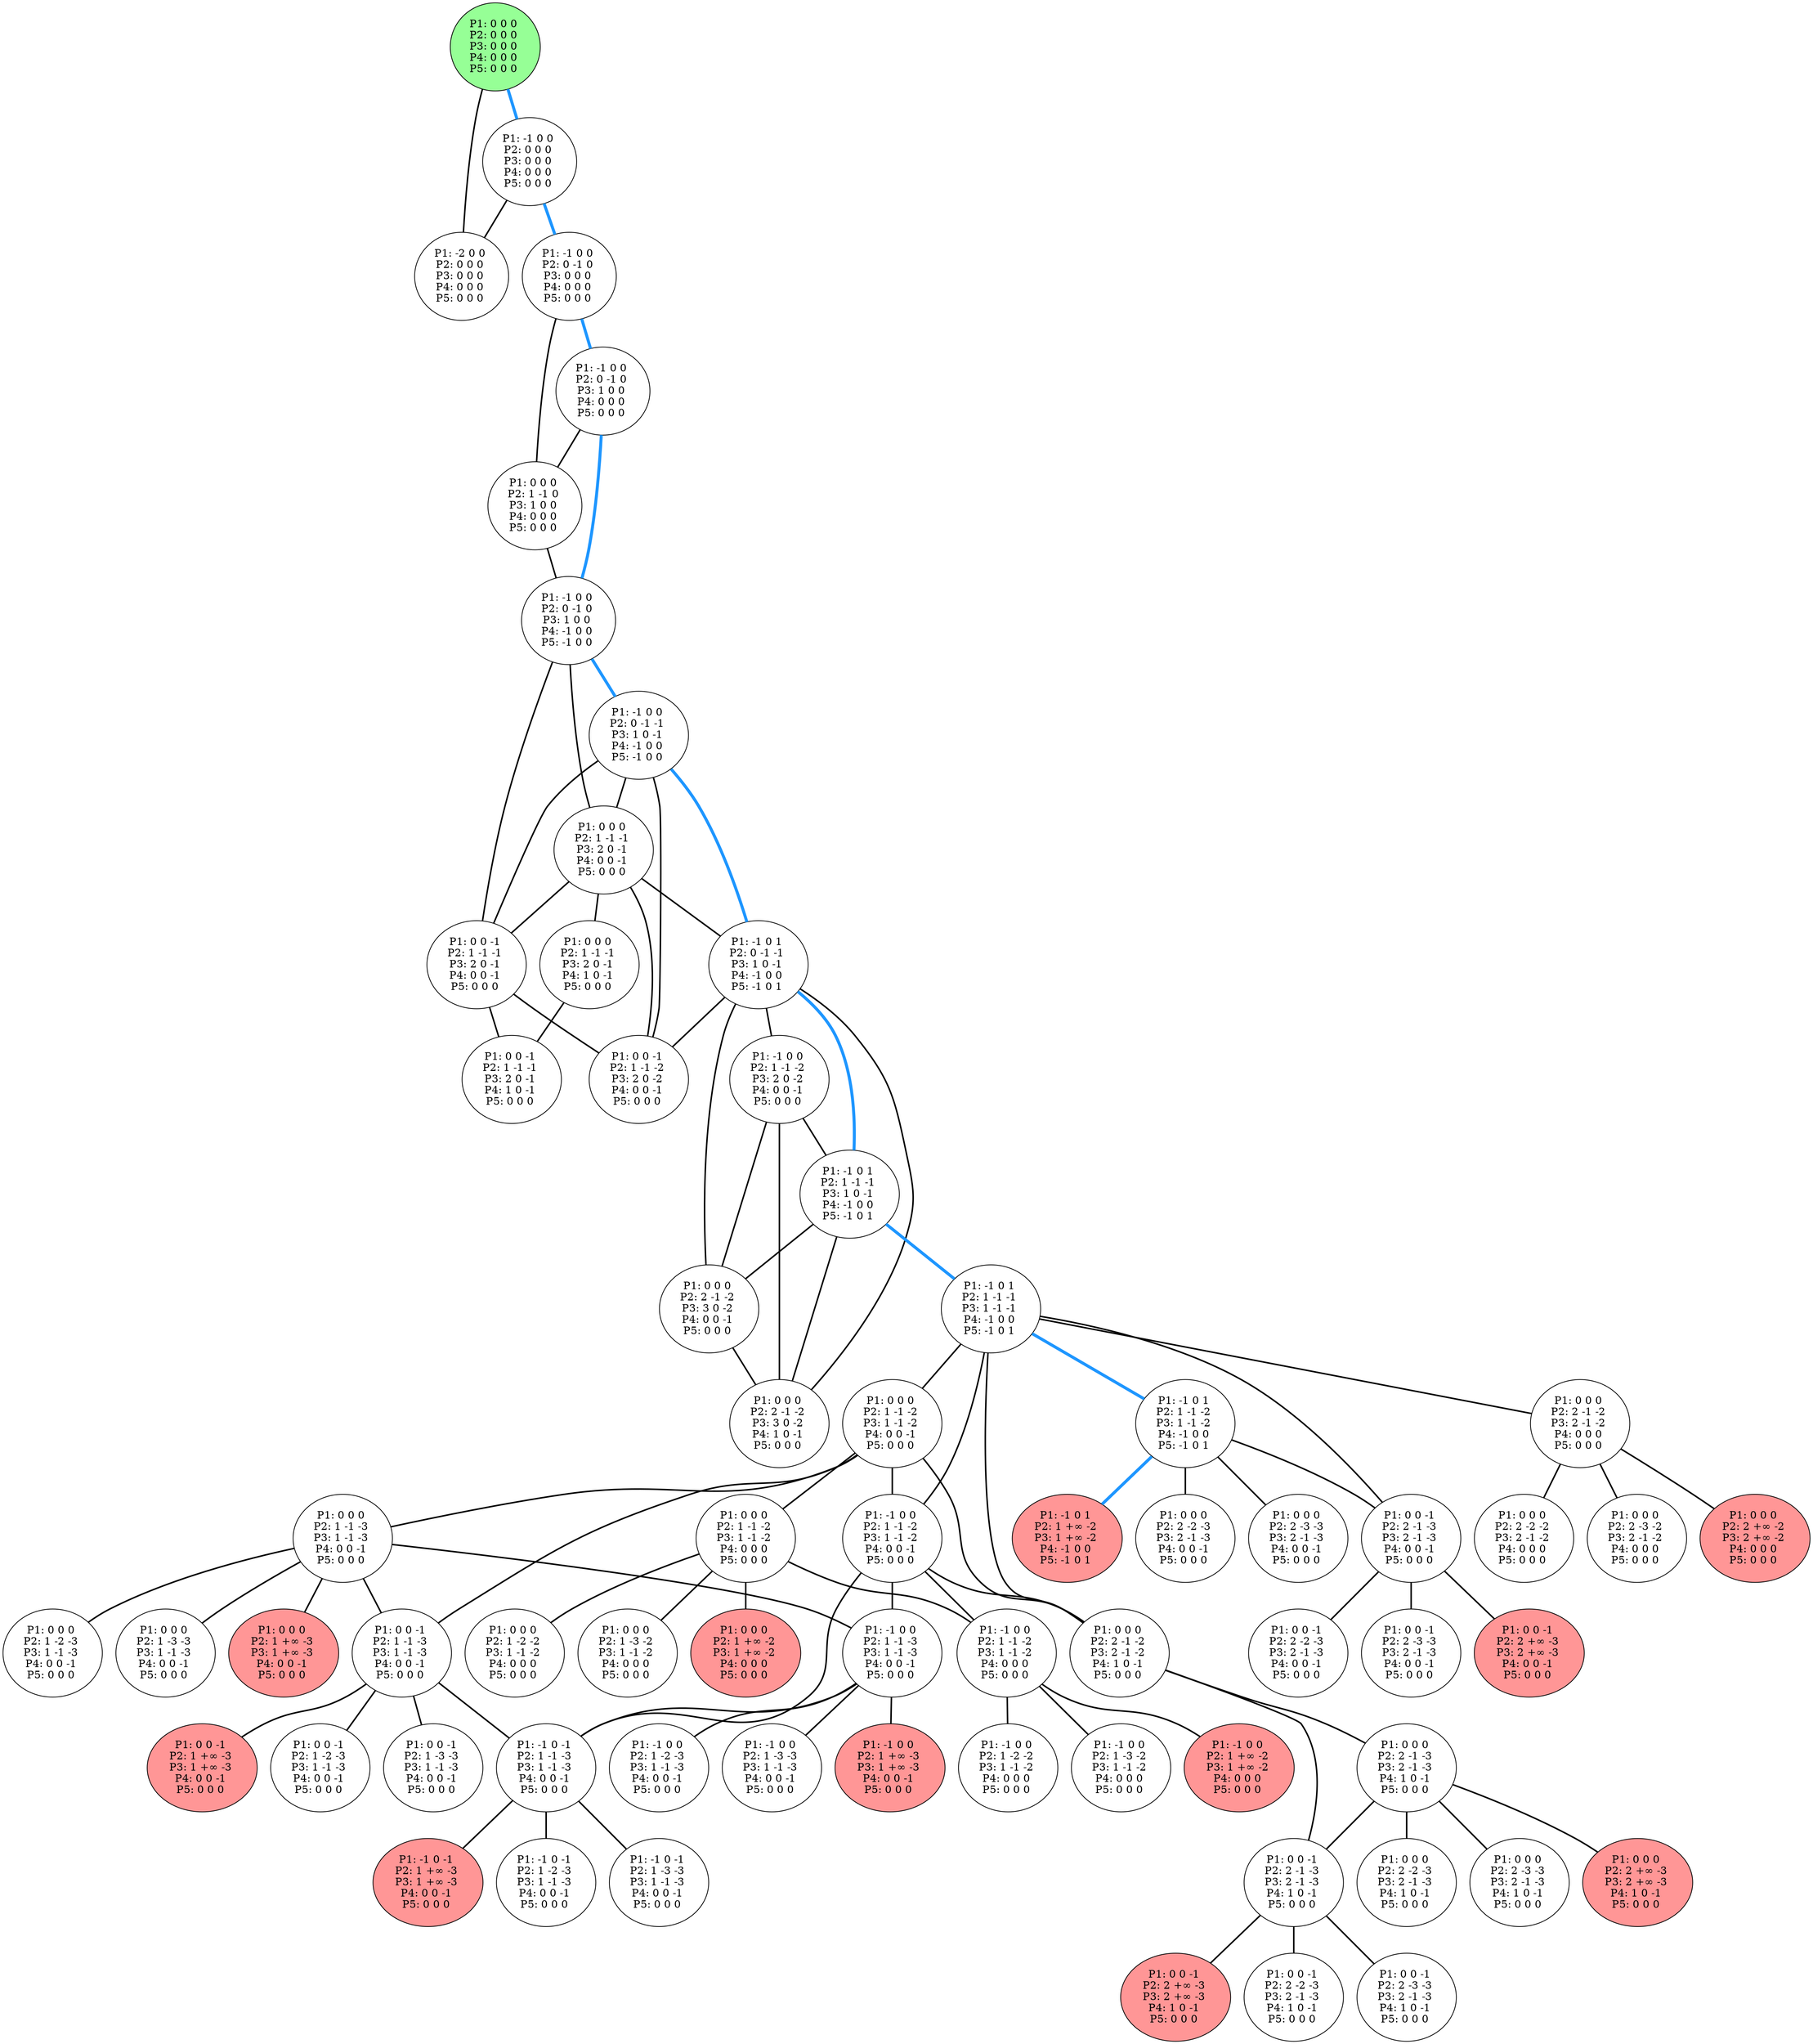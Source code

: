 graph G {
color = "black"
0 [label = "P1: 0 0 0 
P2: 0 0 0 
P3: 0 0 0 
P4: 0 0 0 
P5: 0 0 0 
",  style="filled", fillcolor = "#96FF96"];
1 [label = "P1: -1 0 0 
P2: 0 0 0 
P3: 0 0 0 
P4: 0 0 0 
P5: 0 0 0 
"];
2 [label = "P1: -2 0 0 
P2: 0 0 0 
P3: 0 0 0 
P4: 0 0 0 
P5: 0 0 0 
"];
3 [label = "P1: -1 0 0 
P2: 0 -1 0 
P3: 0 0 0 
P4: 0 0 0 
P5: 0 0 0 
"];
4 [label = "P1: -1 0 0 
P2: 0 -1 0 
P3: 1 0 0 
P4: 0 0 0 
P5: 0 0 0 
"];
5 [label = "P1: 0 0 0 
P2: 1 -1 0 
P3: 1 0 0 
P4: 0 0 0 
P5: 0 0 0 
"];
6 [label = "P1: -1 0 0 
P2: 0 -1 0 
P3: 1 0 0 
P4: -1 0 0 
P5: -1 0 0 
"];
7 [label = "P1: -1 0 0 
P2: 0 -1 -1 
P3: 1 0 -1 
P4: -1 0 0 
P5: -1 0 0 
"];
8 [label = "P1: 0 0 0 
P2: 1 -1 -1 
P3: 2 0 -1 
P4: 0 0 -1 
P5: 0 0 0 
"];
9 [label = "P1: 0 0 -1 
P2: 1 -1 -1 
P3: 2 0 -1 
P4: 0 0 -1 
P5: 0 0 0 
"];
10 [label = "P1: -1 0 1 
P2: 0 -1 -1 
P3: 1 0 -1 
P4: -1 0 0 
P5: -1 0 1 
"];
11 [label = "P1: 0 0 -1 
P2: 1 -1 -2 
P3: 2 0 -2 
P4: 0 0 -1 
P5: 0 0 0 
"];
12 [label = "P1: 0 0 0 
P2: 1 -1 -1 
P3: 2 0 -1 
P4: 1 0 -1 
P5: 0 0 0 
"];
13 [label = "P1: 0 0 -1 
P2: 1 -1 -1 
P3: 2 0 -1 
P4: 1 0 -1 
P5: 0 0 0 
"];
14 [label = "P1: -1 0 0 
P2: 1 -1 -2 
P3: 2 0 -2 
P4: 0 0 -1 
P5: 0 0 0 
"];
15 [label = "P1: -1 0 1 
P2: 1 -1 -1 
P3: 1 0 -1 
P4: -1 0 0 
P5: -1 0 1 
"];
16 [label = "P1: 0 0 0 
P2: 2 -1 -2 
P3: 3 0 -2 
P4: 0 0 -1 
P5: 0 0 0 
"];
17 [label = "P1: 0 0 0 
P2: 2 -1 -2 
P3: 3 0 -2 
P4: 1 0 -1 
P5: 0 0 0 
"];
18 [label = "P1: -1 0 1 
P2: 1 -1 -1 
P3: 1 -1 -1 
P4: -1 0 0 
P5: -1 0 1 
"];
19 [label = "P1: 0 0 0 
P2: 1 -1 -2 
P3: 1 -1 -2 
P4: 0 0 -1 
P5: 0 0 0 
"];
20 [label = "P1: -1 0 1 
P2: 1 -1 -2 
P3: 1 -1 -2 
P4: -1 0 0 
P5: -1 0 1 
"];
2020 [label = "P1: -1 0 1 
P2: 1 +∞ -2 
P3: 1 +∞ -2 
P4: -1 0 0 
P5: -1 0 1 
",  style="filled", fillcolor = "#FF9696"];
21 [label = "P1: -1 0 0 
P2: 1 -1 -2 
P3: 1 -1 -2 
P4: 0 0 -1 
P5: 0 0 0 
"];
22 [label = "P1: 0 0 -1 
P2: 2 -1 -3 
P3: 2 -1 -3 
P4: 0 0 -1 
P5: 0 0 0 
"];
2222 [label = "P1: 0 0 -1 
P2: 2 +∞ -3 
P3: 2 +∞ -3 
P4: 0 0 -1 
P5: 0 0 0 
",  style="filled", fillcolor = "#FF9696"];
23 [label = "P1: 0 0 0 
P2: 2 -1 -2 
P3: 2 -1 -2 
P4: 1 0 -1 
P5: 0 0 0 
"];
24 [label = "P1: 0 0 0 
P2: 2 -1 -2 
P3: 2 -1 -2 
P4: 0 0 0 
P5: 0 0 0 
"];
2424 [label = "P1: 0 0 0 
P2: 2 +∞ -2 
P3: 2 +∞ -2 
P4: 0 0 0 
P5: 0 0 0 
",  style="filled", fillcolor = "#FF9696"];
25 [label = "P1: 0 0 0 
P2: 1 -1 -3 
P3: 1 -1 -3 
P4: 0 0 -1 
P5: 0 0 0 
"];
2525 [label = "P1: 0 0 0 
P2: 1 +∞ -3 
P3: 1 +∞ -3 
P4: 0 0 -1 
P5: 0 0 0 
",  style="filled", fillcolor = "#FF9696"];
26 [label = "P1: 0 0 -1 
P2: 1 -1 -3 
P3: 1 -1 -3 
P4: 0 0 -1 
P5: 0 0 0 
"];
2626 [label = "P1: 0 0 -1 
P2: 1 +∞ -3 
P3: 1 +∞ -3 
P4: 0 0 -1 
P5: 0 0 0 
",  style="filled", fillcolor = "#FF9696"];
27 [label = "P1: 0 0 0 
P2: 1 -1 -2 
P3: 1 -1 -2 
P4: 0 0 0 
P5: 0 0 0 
"];
2727 [label = "P1: 0 0 0 
P2: 1 +∞ -2 
P3: 1 +∞ -2 
P4: 0 0 0 
P5: 0 0 0 
",  style="filled", fillcolor = "#FF9696"];
28 [label = "P1: 0 0 0 
P2: 2 -2 -3 
P3: 2 -1 -3 
P4: 0 0 -1 
P5: 0 0 0 
"];
29 [label = "P1: 0 0 0 
P2: 2 -3 -3 
P3: 2 -1 -3 
P4: 0 0 -1 
P5: 0 0 0 
"];
30 [label = "P1: -1 0 0 
P2: 1 -1 -3 
P3: 1 -1 -3 
P4: 0 0 -1 
P5: 0 0 0 
"];
3030 [label = "P1: -1 0 0 
P2: 1 +∞ -3 
P3: 1 +∞ -3 
P4: 0 0 -1 
P5: 0 0 0 
",  style="filled", fillcolor = "#FF9696"];
31 [label = "P1: -1 0 -1 
P2: 1 -1 -3 
P3: 1 -1 -3 
P4: 0 0 -1 
P5: 0 0 0 
"];
3131 [label = "P1: -1 0 -1 
P2: 1 +∞ -3 
P3: 1 +∞ -3 
P4: 0 0 -1 
P5: 0 0 0 
",  style="filled", fillcolor = "#FF9696"];
32 [label = "P1: -1 0 0 
P2: 1 -1 -2 
P3: 1 -1 -2 
P4: 0 0 0 
P5: 0 0 0 
"];
3232 [label = "P1: -1 0 0 
P2: 1 +∞ -2 
P3: 1 +∞ -2 
P4: 0 0 0 
P5: 0 0 0 
",  style="filled", fillcolor = "#FF9696"];
33 [label = "P1: 0 0 -1 
P2: 2 -2 -3 
P3: 2 -1 -3 
P4: 0 0 -1 
P5: 0 0 0 
"];
34 [label = "P1: 0 0 -1 
P2: 2 -3 -3 
P3: 2 -1 -3 
P4: 0 0 -1 
P5: 0 0 0 
"];
35 [label = "P1: 0 0 0 
P2: 2 -1 -3 
P3: 2 -1 -3 
P4: 1 0 -1 
P5: 0 0 0 
"];
3535 [label = "P1: 0 0 0 
P2: 2 +∞ -3 
P3: 2 +∞ -3 
P4: 1 0 -1 
P5: 0 0 0 
",  style="filled", fillcolor = "#FF9696"];
36 [label = "P1: 0 0 -1 
P2: 2 -1 -3 
P3: 2 -1 -3 
P4: 1 0 -1 
P5: 0 0 0 
"];
3636 [label = "P1: 0 0 -1 
P2: 2 +∞ -3 
P3: 2 +∞ -3 
P4: 1 0 -1 
P5: 0 0 0 
",  style="filled", fillcolor = "#FF9696"];
37 [label = "P1: 0 0 0 
P2: 2 -2 -2 
P3: 2 -1 -2 
P4: 0 0 0 
P5: 0 0 0 
"];
38 [label = "P1: 0 0 0 
P2: 2 -3 -2 
P3: 2 -1 -2 
P4: 0 0 0 
P5: 0 0 0 
"];
39 [label = "P1: 0 0 0 
P2: 1 -2 -3 
P3: 1 -1 -3 
P4: 0 0 -1 
P5: 0 0 0 
"];
40 [label = "P1: 0 0 0 
P2: 1 -3 -3 
P3: 1 -1 -3 
P4: 0 0 -1 
P5: 0 0 0 
"];
41 [label = "P1: 0 0 -1 
P2: 1 -2 -3 
P3: 1 -1 -3 
P4: 0 0 -1 
P5: 0 0 0 
"];
42 [label = "P1: 0 0 -1 
P2: 1 -3 -3 
P3: 1 -1 -3 
P4: 0 0 -1 
P5: 0 0 0 
"];
43 [label = "P1: 0 0 0 
P2: 1 -2 -2 
P3: 1 -1 -2 
P4: 0 0 0 
P5: 0 0 0 
"];
44 [label = "P1: 0 0 0 
P2: 1 -3 -2 
P3: 1 -1 -2 
P4: 0 0 0 
P5: 0 0 0 
"];
45 [label = "P1: -1 0 0 
P2: 1 -2 -3 
P3: 1 -1 -3 
P4: 0 0 -1 
P5: 0 0 0 
"];
46 [label = "P1: -1 0 0 
P2: 1 -3 -3 
P3: 1 -1 -3 
P4: 0 0 -1 
P5: 0 0 0 
"];
47 [label = "P1: -1 0 -1 
P2: 1 -2 -3 
P3: 1 -1 -3 
P4: 0 0 -1 
P5: 0 0 0 
"];
48 [label = "P1: -1 0 -1 
P2: 1 -3 -3 
P3: 1 -1 -3 
P4: 0 0 -1 
P5: 0 0 0 
"];
49 [label = "P1: -1 0 0 
P2: 1 -2 -2 
P3: 1 -1 -2 
P4: 0 0 0 
P5: 0 0 0 
"];
50 [label = "P1: -1 0 0 
P2: 1 -3 -2 
P3: 1 -1 -2 
P4: 0 0 0 
P5: 0 0 0 
"];
51 [label = "P1: 0 0 0 
P2: 2 -2 -3 
P3: 2 -1 -3 
P4: 1 0 -1 
P5: 0 0 0 
"];
52 [label = "P1: 0 0 0 
P2: 2 -3 -3 
P3: 2 -1 -3 
P4: 1 0 -1 
P5: 0 0 0 
"];
53 [label = "P1: 0 0 -1 
P2: 2 -2 -3 
P3: 2 -1 -3 
P4: 1 0 -1 
P5: 0 0 0 
"];
54 [label = "P1: 0 0 -1 
P2: 2 -3 -3 
P3: 2 -1 -3 
P4: 1 0 -1 
P5: 0 0 0 
"];
edge [style=bold];
0 -- 1 [color="#1E96FF", penwidth=4.0];
0 -- 2 [color=black];

1 -- 2 [color=black];
1 -- 3 [color="#1E96FF", penwidth=4.0];


3 -- 4 [color="#1E96FF", penwidth=4.0];
3 -- 5 [color=black];

4 -- 5 [color=black];
4 -- 6 [color="#1E96FF", penwidth=4.0];

5 -- 6 [color=black];

6 -- 7 [color="#1E96FF", penwidth=4.0];
6 -- 8 [color=black];
6 -- 9 [color=black];

7 -- 8 [color=black];
7 -- 9 [color=black];
7 -- 10 [color="#1E96FF", penwidth=4.0];
7 -- 11 [color=black];

8 -- 9 [color=black];
8 -- 10 [color=black];
8 -- 11 [color=black];
8 -- 12 [color=black];

9 -- 11 [color=black];
9 -- 13 [color=black];

10 -- 14 [color=black];
10 -- 11 [color=black];
10 -- 15 [color="#1E96FF", penwidth=4.0];
10 -- 16 [color=black];
10 -- 17 [color=black];


12 -- 13 [color=black];


14 -- 15 [color=black];
14 -- 16 [color=black];
14 -- 17 [color=black];

15 -- 16 [color=black];
15 -- 18 [color="#1E96FF", penwidth=4.0];
15 -- 17 [color=black];

16 -- 17 [color=black];


18 -- 19 [color=black];
18 -- 20 [color="#1E96FF", penwidth=4.0];
18 -- 21 [color=black];
18 -- 22 [color=black];
18 -- 23 [color=black];
18 -- 24 [color=black];

19 -- 21 [color=black];
19 -- 25 [color=black];
19 -- 26 [color=black];
19 -- 27 [color=black];
19 -- 23 [color=black];

20 -- 22 [color=black];
20 -- 28 [color=black];
20 -- 29 [color=black];

20 -- 2020 [color="#1E96FF", penwidth=4.0];
21 -- 30 [color=black];
21 -- 31 [color=black];
21 -- 32 [color=black];
21 -- 23 [color=black];

22 -- 33 [color=black];
22 -- 34 [color=black];

22 -- 2222 [color=black];
23 -- 35 [color=black];
23 -- 36 [color=black];

24 -- 37 [color=black];
24 -- 38 [color=black];

24 -- 2424 [color=black];
25 -- 30 [color=black];
25 -- 26 [color=black];
25 -- 39 [color=black];
25 -- 40 [color=black];

25 -- 2525 [color=black];
26 -- 31 [color=black];
26 -- 41 [color=black];
26 -- 42 [color=black];

26 -- 2626 [color=black];
27 -- 32 [color=black];
27 -- 43 [color=black];
27 -- 44 [color=black];

27 -- 2727 [color=black];


30 -- 31 [color=black];
30 -- 45 [color=black];
30 -- 46 [color=black];

30 -- 3030 [color=black];
31 -- 47 [color=black];
31 -- 48 [color=black];

31 -- 3131 [color=black];
32 -- 49 [color=black];
32 -- 50 [color=black];

32 -- 3232 [color=black];


35 -- 36 [color=black];
35 -- 51 [color=black];
35 -- 52 [color=black];

35 -- 3535 [color=black];
36 -- 53 [color=black];
36 -- 54 [color=black];

36 -- 3636 [color=black];


















}
